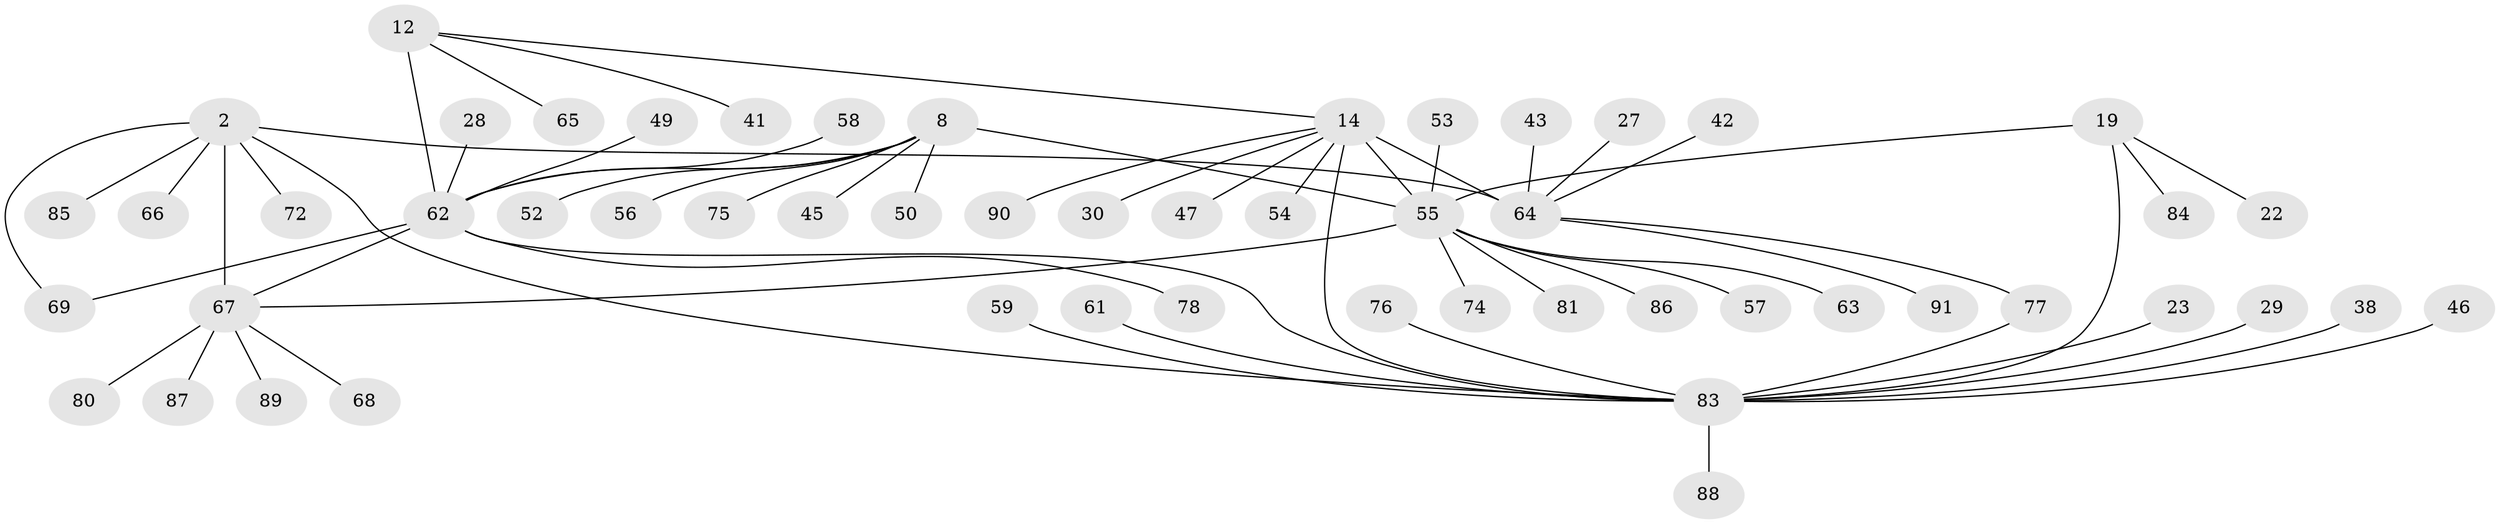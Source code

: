 // original degree distribution, {5: 0.04395604395604396, 7: 0.03296703296703297, 8: 0.054945054945054944, 11: 0.01098901098901099, 12: 0.02197802197802198, 6: 0.02197802197802198, 4: 0.03296703296703297, 9: 0.01098901098901099, 2: 0.12087912087912088, 1: 0.6263736263736264, 3: 0.02197802197802198}
// Generated by graph-tools (version 1.1) at 2025/59/03/04/25 21:59:12]
// undirected, 54 vertices, 61 edges
graph export_dot {
graph [start="1"]
  node [color=gray90,style=filled];
  2 [super="+1"];
  8 [super="+7"];
  12 [super="+10"];
  14 [super="+13"];
  19 [super="+18"];
  22;
  23;
  27;
  28;
  29;
  30;
  38;
  41;
  42;
  43;
  45;
  46 [super="+31"];
  47;
  49;
  50 [super="+21"];
  52;
  53;
  54;
  55 [super="+6+25+33+34"];
  56;
  57 [super="+37"];
  58;
  59;
  61;
  62 [super="+11"];
  63;
  64 [super="+16"];
  65;
  66;
  67 [super="+32+35+36+39+44+51"];
  68;
  69 [super="+60"];
  72;
  74;
  75;
  76;
  77;
  78;
  80;
  81;
  83 [super="+82+71"];
  84;
  85;
  86;
  87;
  88 [super="+48"];
  89;
  90;
  91;
  2 -- 66;
  2 -- 72;
  2 -- 85;
  2 -- 69;
  2 -- 83;
  2 -- 67 [weight=4];
  2 -- 64;
  8 -- 56;
  8 -- 75;
  8 -- 52;
  8 -- 45;
  8 -- 50;
  8 -- 55 [weight=4];
  8 -- 62;
  12 -- 65;
  12 -- 41;
  12 -- 14;
  12 -- 62 [weight=4];
  14 -- 30;
  14 -- 55 [weight=2];
  14 -- 47;
  14 -- 54;
  14 -- 90;
  14 -- 83 [weight=3];
  14 -- 64 [weight=4];
  19 -- 84;
  19 -- 22;
  19 -- 83 [weight=4];
  19 -- 55;
  23 -- 83;
  27 -- 64;
  28 -- 62;
  29 -- 83;
  38 -- 83;
  42 -- 64;
  43 -- 64;
  46 -- 83;
  49 -- 62;
  53 -- 55;
  55 -- 74;
  55 -- 81;
  55 -- 86;
  55 -- 63;
  55 -- 57;
  55 -- 67;
  58 -- 62;
  59 -- 83;
  61 -- 83;
  62 -- 83 [weight=2];
  62 -- 69;
  62 -- 78;
  62 -- 67;
  64 -- 91;
  64 -- 77;
  67 -- 68;
  67 -- 80;
  67 -- 87;
  67 -- 89;
  76 -- 83;
  77 -- 83;
  83 -- 88;
}
